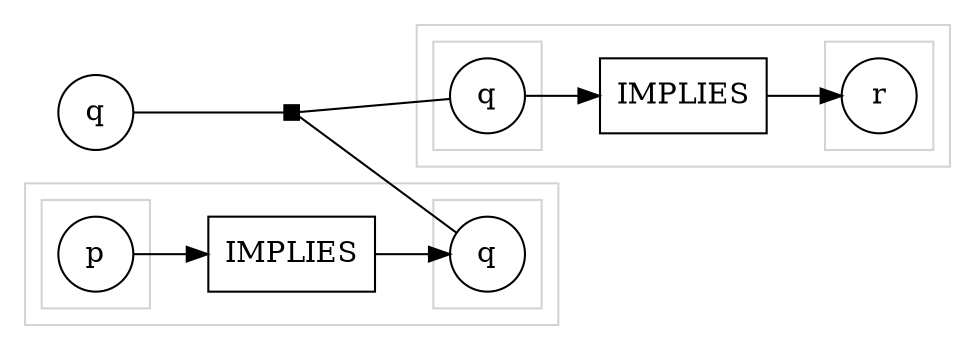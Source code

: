 digraph G {
  rankdir="LR";

  subgraph place {
    node [shape=circle,fixedsize=true,width=.5];
    _p0 [label="q"] ;
  } 

  subgraph transitions {
    node [shape=rect,height=.5,width=.5];
    _t0 [label="",height=.1,width=.1,style=filled,width=.1,color=black] ;
  } 

  subgraph cluster_0 {
    color=lightgray ;

    subgraph transitions {
      node [shape=rect,height=.5,width=.5];
      _t0_0 [label="IMPLIES"] ;
    } 

    subgraph cluster0_0 {
      color=lightgray ;

      subgraph place {
        node [shape=circle,fixedsize=true,width=.5];
        _p0_00 [label="p"] ;
      } 
    }

    subgraph cluster0_1 {
      color=lightgray ;

      subgraph place {
        node [shape=circle,fixedsize=true,width=.5];
        _p0_01 [label="q"] ;
      } 
    }

    _p0_00 -> _t0_0 [] ;
    _t0_0 -> _p0_01 [] ;
  }

  subgraph cluster_1 {
    color=lightgray ;

    subgraph transitions {
      node [shape=rect,height=.5,width=.5];
      _t0_1 [label="IMPLIES"] ;
    } 

    subgraph cluster1_0 {
      color=lightgray ;

      subgraph place {
        node [shape=circle,fixedsize=true,width=.5];
        _p0_10 [label="q"] ;
      } 
    }

    subgraph cluster1_1 {
      color=lightgray ;

      subgraph place {
        node [shape=circle,fixedsize=true,width=.5];
        _p0_11 [label="r"] ;
      } 
    }

    _p0_10 -> _t0_1 [] ;
    _t0_1 -> _p0_11 [] ;
  }

  _p0 -> _t0 [arrowhead=none] ;
  _t0 -> _p0_01 [arrowhead=none] ;
  _t0 -> _p0_10 [arrowhead=none] ;
}

